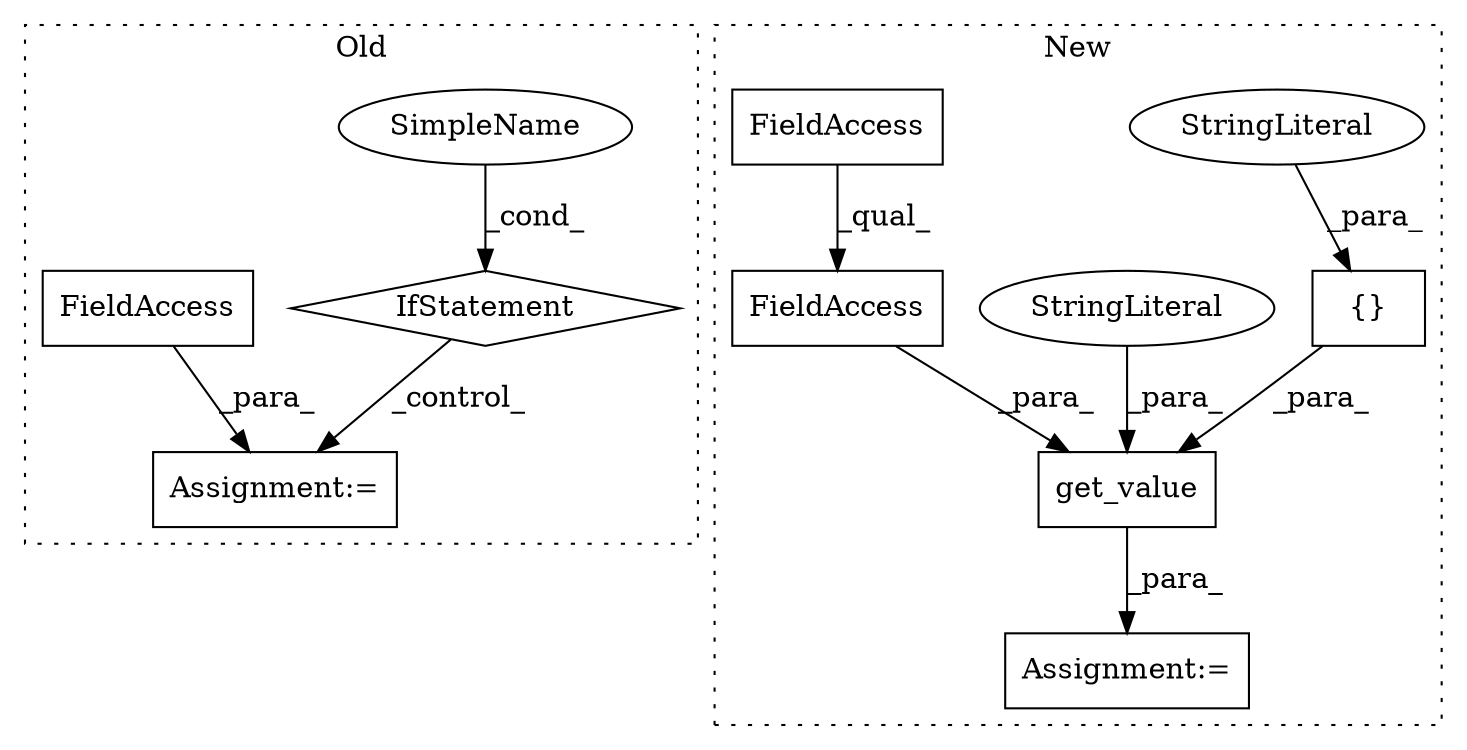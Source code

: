 digraph G {
subgraph cluster0 {
1 [label="IfStatement" a="25" s="8172,8199" l="4,2" shape="diamond"];
3 [label="Assignment:=" a="7" s="8237" l="1" shape="box"];
4 [label="SimpleName" a="42" s="" l="" shape="ellipse"];
6 [label="FieldAccess" a="22" s="8238" l="27" shape="box"];
label = "Old";
style="dotted";
}
subgraph cluster1 {
2 [label="get_value" a="32" s="8526,8602" l="10,1" shape="box"];
5 [label="Assignment:=" a="7" s="8520" l="1" shape="box"];
7 [label="FieldAccess" a="22" s="8536" l="31" shape="box"];
8 [label="{}" a="4" s="8580,8594" l="1,1" shape="box"];
9 [label="StringLiteral" a="45" s="8581" l="13" shape="ellipse"];
10 [label="StringLiteral" a="45" s="8596" l="6" shape="ellipse"];
11 [label="FieldAccess" a="22" s="8536" l="11" shape="box"];
label = "New";
style="dotted";
}
1 -> 3 [label="_control_"];
2 -> 5 [label="_para_"];
4 -> 1 [label="_cond_"];
6 -> 3 [label="_para_"];
7 -> 2 [label="_para_"];
8 -> 2 [label="_para_"];
9 -> 8 [label="_para_"];
10 -> 2 [label="_para_"];
11 -> 7 [label="_qual_"];
}